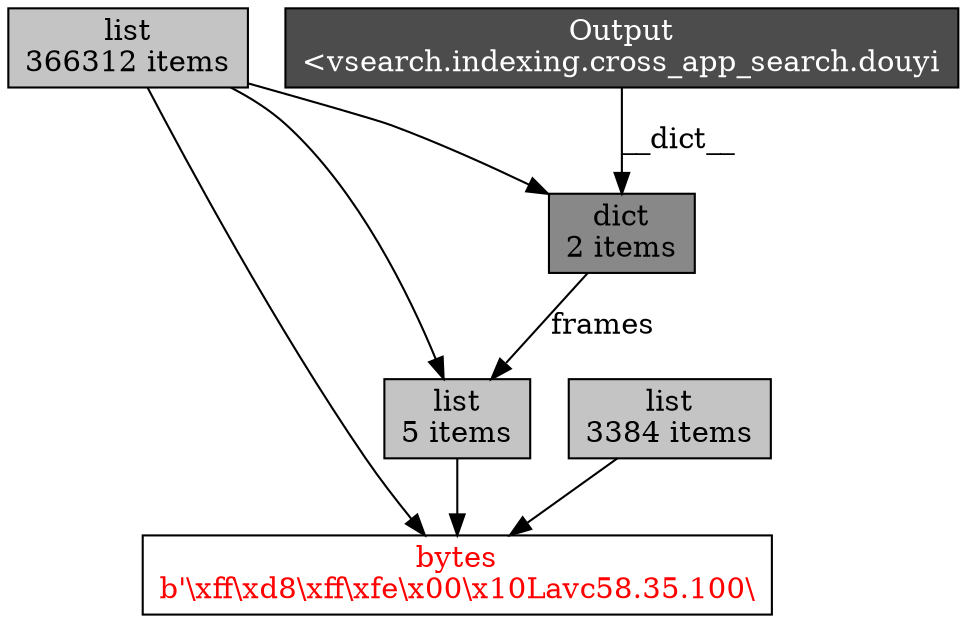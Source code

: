 digraph ObjectGraph {
  node[shape=box, style=filled, fillcolor=white];
  o60358656[fontcolor=red];
  o60358656[label="bytes\nb'\\xff\\xd8\\xff\\xfe\\x00\\x10Lavc58.35.100\\"];
  o60358656[fillcolor="0,0,1"];
  o139904654483936 -> o60358656;
  o139904611775584 -> o60358656;
  o139904567948464 -> o60358656;
  o139904654483936[label="list\n5 items"];
  o139904654483936[fillcolor="0,0,0.766667"];
  o139904654901152 -> o139904654483936 [label="frames",weight=2];
  o139904611775584 -> o139904654483936;
  o139904611775584[label="list\n366312 items"];
  o139904611775584[fillcolor="0,0,0.766667"];
  o139904567948464[label="list\n3384 items"];
  o139904567948464[fillcolor="0,0,0.766667"];
  o139904654901152[label="dict\n2 items"];
  o139904654901152[fillcolor="0,0,0.533333"];
  o139904654764944 -> o139904654901152 [label="__dict__",weight=10];
  o139904611775584 -> o139904654901152;
  o139904654764944[label="Output\n<vsearch.indexing.cross_app_search.douyi"];
  o139904654764944[fillcolor="0,0,0.3"];
  o139904654764944[fontcolor=white];
}
